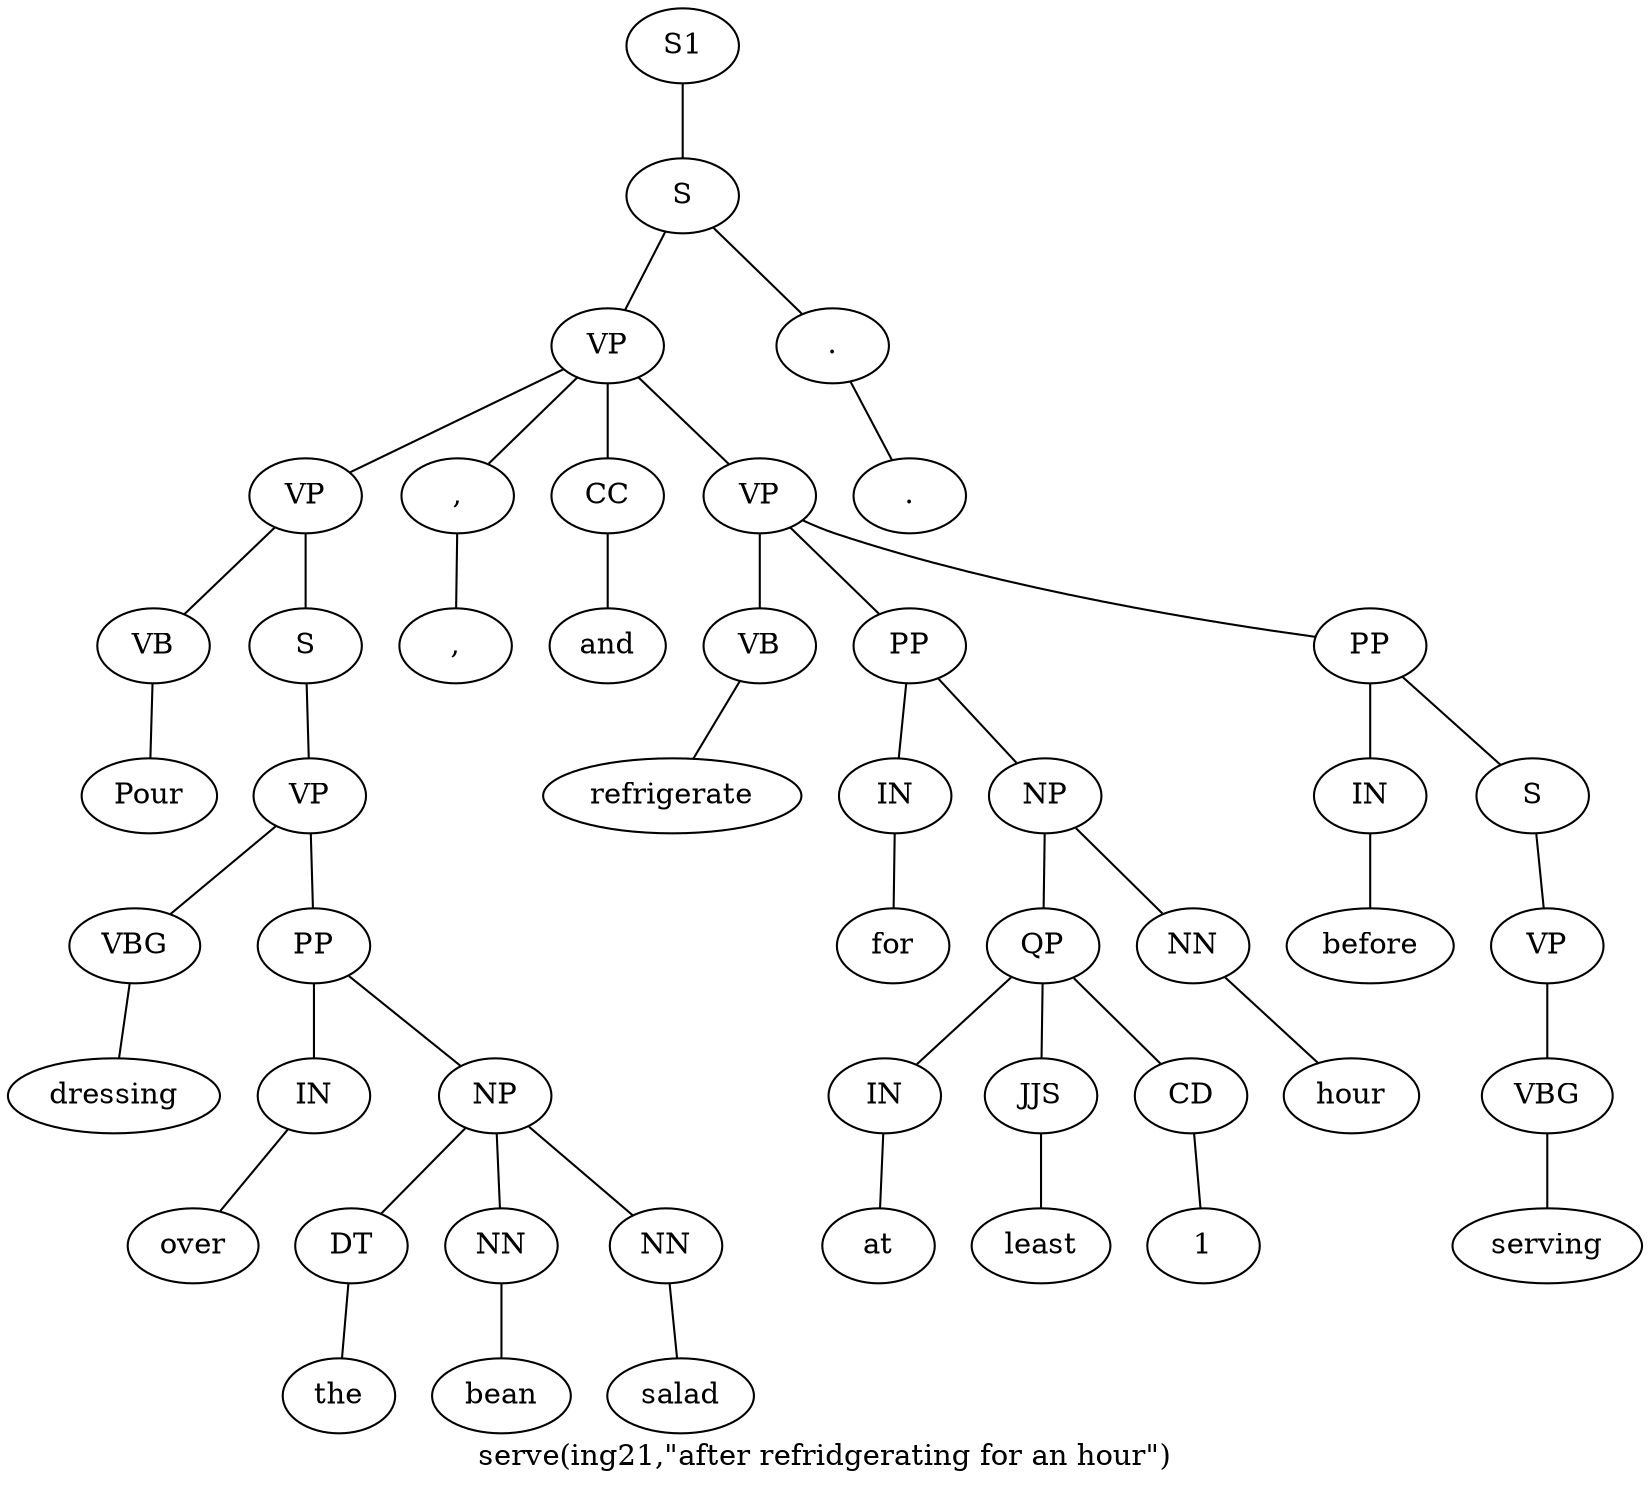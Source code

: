 graph SyntaxGraph {
	label = "serve(ing21,\"after refridgerating for an hour\")";
	Node0 [label="S1"];
	Node1 [label="S"];
	Node2 [label="VP"];
	Node3 [label="VP"];
	Node4 [label="VB"];
	Node5 [label="Pour"];
	Node6 [label="S"];
	Node7 [label="VP"];
	Node8 [label="VBG"];
	Node9 [label="dressing"];
	Node10 [label="PP"];
	Node11 [label="IN"];
	Node12 [label="over"];
	Node13 [label="NP"];
	Node14 [label="DT"];
	Node15 [label="the"];
	Node16 [label="NN"];
	Node17 [label="bean"];
	Node18 [label="NN"];
	Node19 [label="salad"];
	Node20 [label=","];
	Node21 [label=","];
	Node22 [label="CC"];
	Node23 [label="and"];
	Node24 [label="VP"];
	Node25 [label="VB"];
	Node26 [label="refrigerate"];
	Node27 [label="PP"];
	Node28 [label="IN"];
	Node29 [label="for"];
	Node30 [label="NP"];
	Node31 [label="QP"];
	Node32 [label="IN"];
	Node33 [label="at"];
	Node34 [label="JJS"];
	Node35 [label="least"];
	Node36 [label="CD"];
	Node37 [label="1"];
	Node38 [label="NN"];
	Node39 [label="hour"];
	Node40 [label="PP"];
	Node41 [label="IN"];
	Node42 [label="before"];
	Node43 [label="S"];
	Node44 [label="VP"];
	Node45 [label="VBG"];
	Node46 [label="serving"];
	Node47 [label="."];
	Node48 [label="."];

	Node0 -- Node1;
	Node1 -- Node2;
	Node1 -- Node47;
	Node2 -- Node3;
	Node2 -- Node20;
	Node2 -- Node22;
	Node2 -- Node24;
	Node3 -- Node4;
	Node3 -- Node6;
	Node4 -- Node5;
	Node6 -- Node7;
	Node7 -- Node8;
	Node7 -- Node10;
	Node8 -- Node9;
	Node10 -- Node11;
	Node10 -- Node13;
	Node11 -- Node12;
	Node13 -- Node14;
	Node13 -- Node16;
	Node13 -- Node18;
	Node14 -- Node15;
	Node16 -- Node17;
	Node18 -- Node19;
	Node20 -- Node21;
	Node22 -- Node23;
	Node24 -- Node25;
	Node24 -- Node27;
	Node24 -- Node40;
	Node25 -- Node26;
	Node27 -- Node28;
	Node27 -- Node30;
	Node28 -- Node29;
	Node30 -- Node31;
	Node30 -- Node38;
	Node31 -- Node32;
	Node31 -- Node34;
	Node31 -- Node36;
	Node32 -- Node33;
	Node34 -- Node35;
	Node36 -- Node37;
	Node38 -- Node39;
	Node40 -- Node41;
	Node40 -- Node43;
	Node41 -- Node42;
	Node43 -- Node44;
	Node44 -- Node45;
	Node45 -- Node46;
	Node47 -- Node48;
}